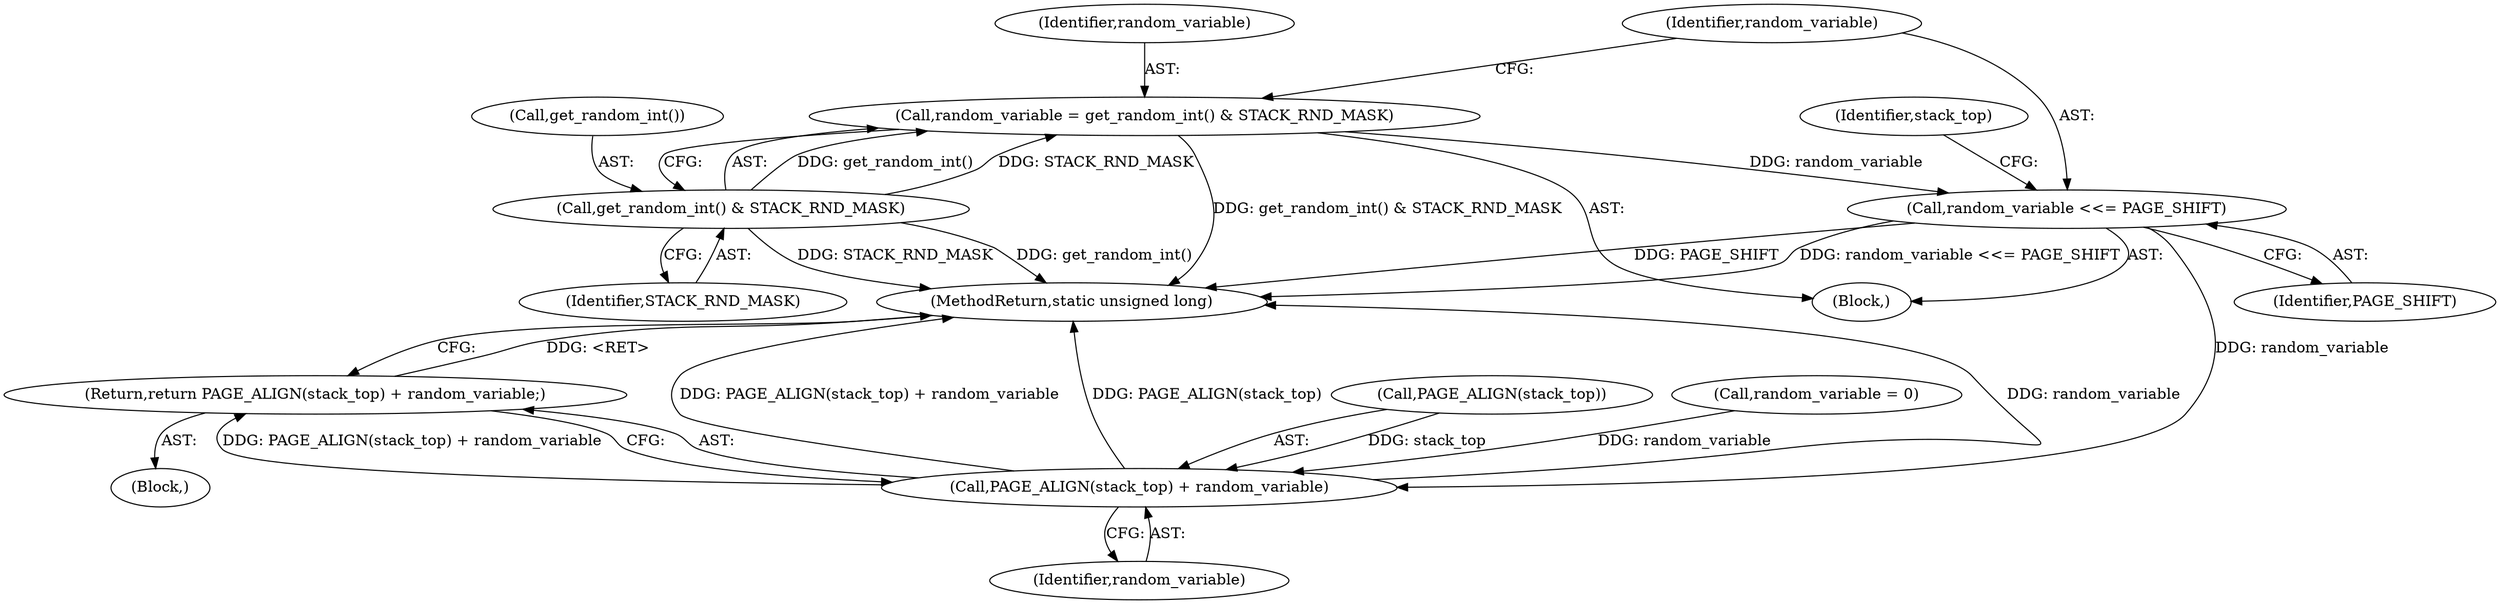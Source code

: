 digraph "1_linux_4e7c22d447bb6d7e37bfe39ff658486ae78e8d77_0@API" {
"1000121" [label="(Call,random_variable = get_random_int() & STACK_RND_MASK)"];
"1000123" [label="(Call,get_random_int() & STACK_RND_MASK)"];
"1000126" [label="(Call,random_variable <<= PAGE_SHIFT)"];
"1000130" [label="(Call,PAGE_ALIGN(stack_top) + random_variable)"];
"1000129" [label="(Return,return PAGE_ALIGN(stack_top) + random_variable;)"];
"1000122" [label="(Identifier,random_variable)"];
"1000134" [label="(MethodReturn,static unsigned long)"];
"1000130" [label="(Call,PAGE_ALIGN(stack_top) + random_variable)"];
"1000131" [label="(Call,PAGE_ALIGN(stack_top))"];
"1000126" [label="(Call,random_variable <<= PAGE_SHIFT)"];
"1000104" [label="(Call,random_variable = 0)"];
"1000121" [label="(Call,random_variable = get_random_int() & STACK_RND_MASK)"];
"1000124" [label="(Call,get_random_int())"];
"1000128" [label="(Identifier,PAGE_SHIFT)"];
"1000120" [label="(Block,)"];
"1000125" [label="(Identifier,STACK_RND_MASK)"];
"1000129" [label="(Return,return PAGE_ALIGN(stack_top) + random_variable;)"];
"1000133" [label="(Identifier,random_variable)"];
"1000102" [label="(Block,)"];
"1000123" [label="(Call,get_random_int() & STACK_RND_MASK)"];
"1000127" [label="(Identifier,random_variable)"];
"1000132" [label="(Identifier,stack_top)"];
"1000121" -> "1000120"  [label="AST: "];
"1000121" -> "1000123"  [label="CFG: "];
"1000122" -> "1000121"  [label="AST: "];
"1000123" -> "1000121"  [label="AST: "];
"1000127" -> "1000121"  [label="CFG: "];
"1000121" -> "1000134"  [label="DDG: get_random_int() & STACK_RND_MASK"];
"1000123" -> "1000121"  [label="DDG: get_random_int()"];
"1000123" -> "1000121"  [label="DDG: STACK_RND_MASK"];
"1000121" -> "1000126"  [label="DDG: random_variable"];
"1000123" -> "1000125"  [label="CFG: "];
"1000124" -> "1000123"  [label="AST: "];
"1000125" -> "1000123"  [label="AST: "];
"1000123" -> "1000134"  [label="DDG: STACK_RND_MASK"];
"1000123" -> "1000134"  [label="DDG: get_random_int()"];
"1000126" -> "1000120"  [label="AST: "];
"1000126" -> "1000128"  [label="CFG: "];
"1000127" -> "1000126"  [label="AST: "];
"1000128" -> "1000126"  [label="AST: "];
"1000132" -> "1000126"  [label="CFG: "];
"1000126" -> "1000134"  [label="DDG: PAGE_SHIFT"];
"1000126" -> "1000134"  [label="DDG: random_variable <<= PAGE_SHIFT"];
"1000126" -> "1000130"  [label="DDG: random_variable"];
"1000130" -> "1000129"  [label="AST: "];
"1000130" -> "1000133"  [label="CFG: "];
"1000131" -> "1000130"  [label="AST: "];
"1000133" -> "1000130"  [label="AST: "];
"1000129" -> "1000130"  [label="CFG: "];
"1000130" -> "1000134"  [label="DDG: random_variable"];
"1000130" -> "1000134"  [label="DDG: PAGE_ALIGN(stack_top) + random_variable"];
"1000130" -> "1000134"  [label="DDG: PAGE_ALIGN(stack_top)"];
"1000130" -> "1000129"  [label="DDG: PAGE_ALIGN(stack_top) + random_variable"];
"1000131" -> "1000130"  [label="DDG: stack_top"];
"1000104" -> "1000130"  [label="DDG: random_variable"];
"1000129" -> "1000102"  [label="AST: "];
"1000134" -> "1000129"  [label="CFG: "];
"1000129" -> "1000134"  [label="DDG: <RET>"];
}
